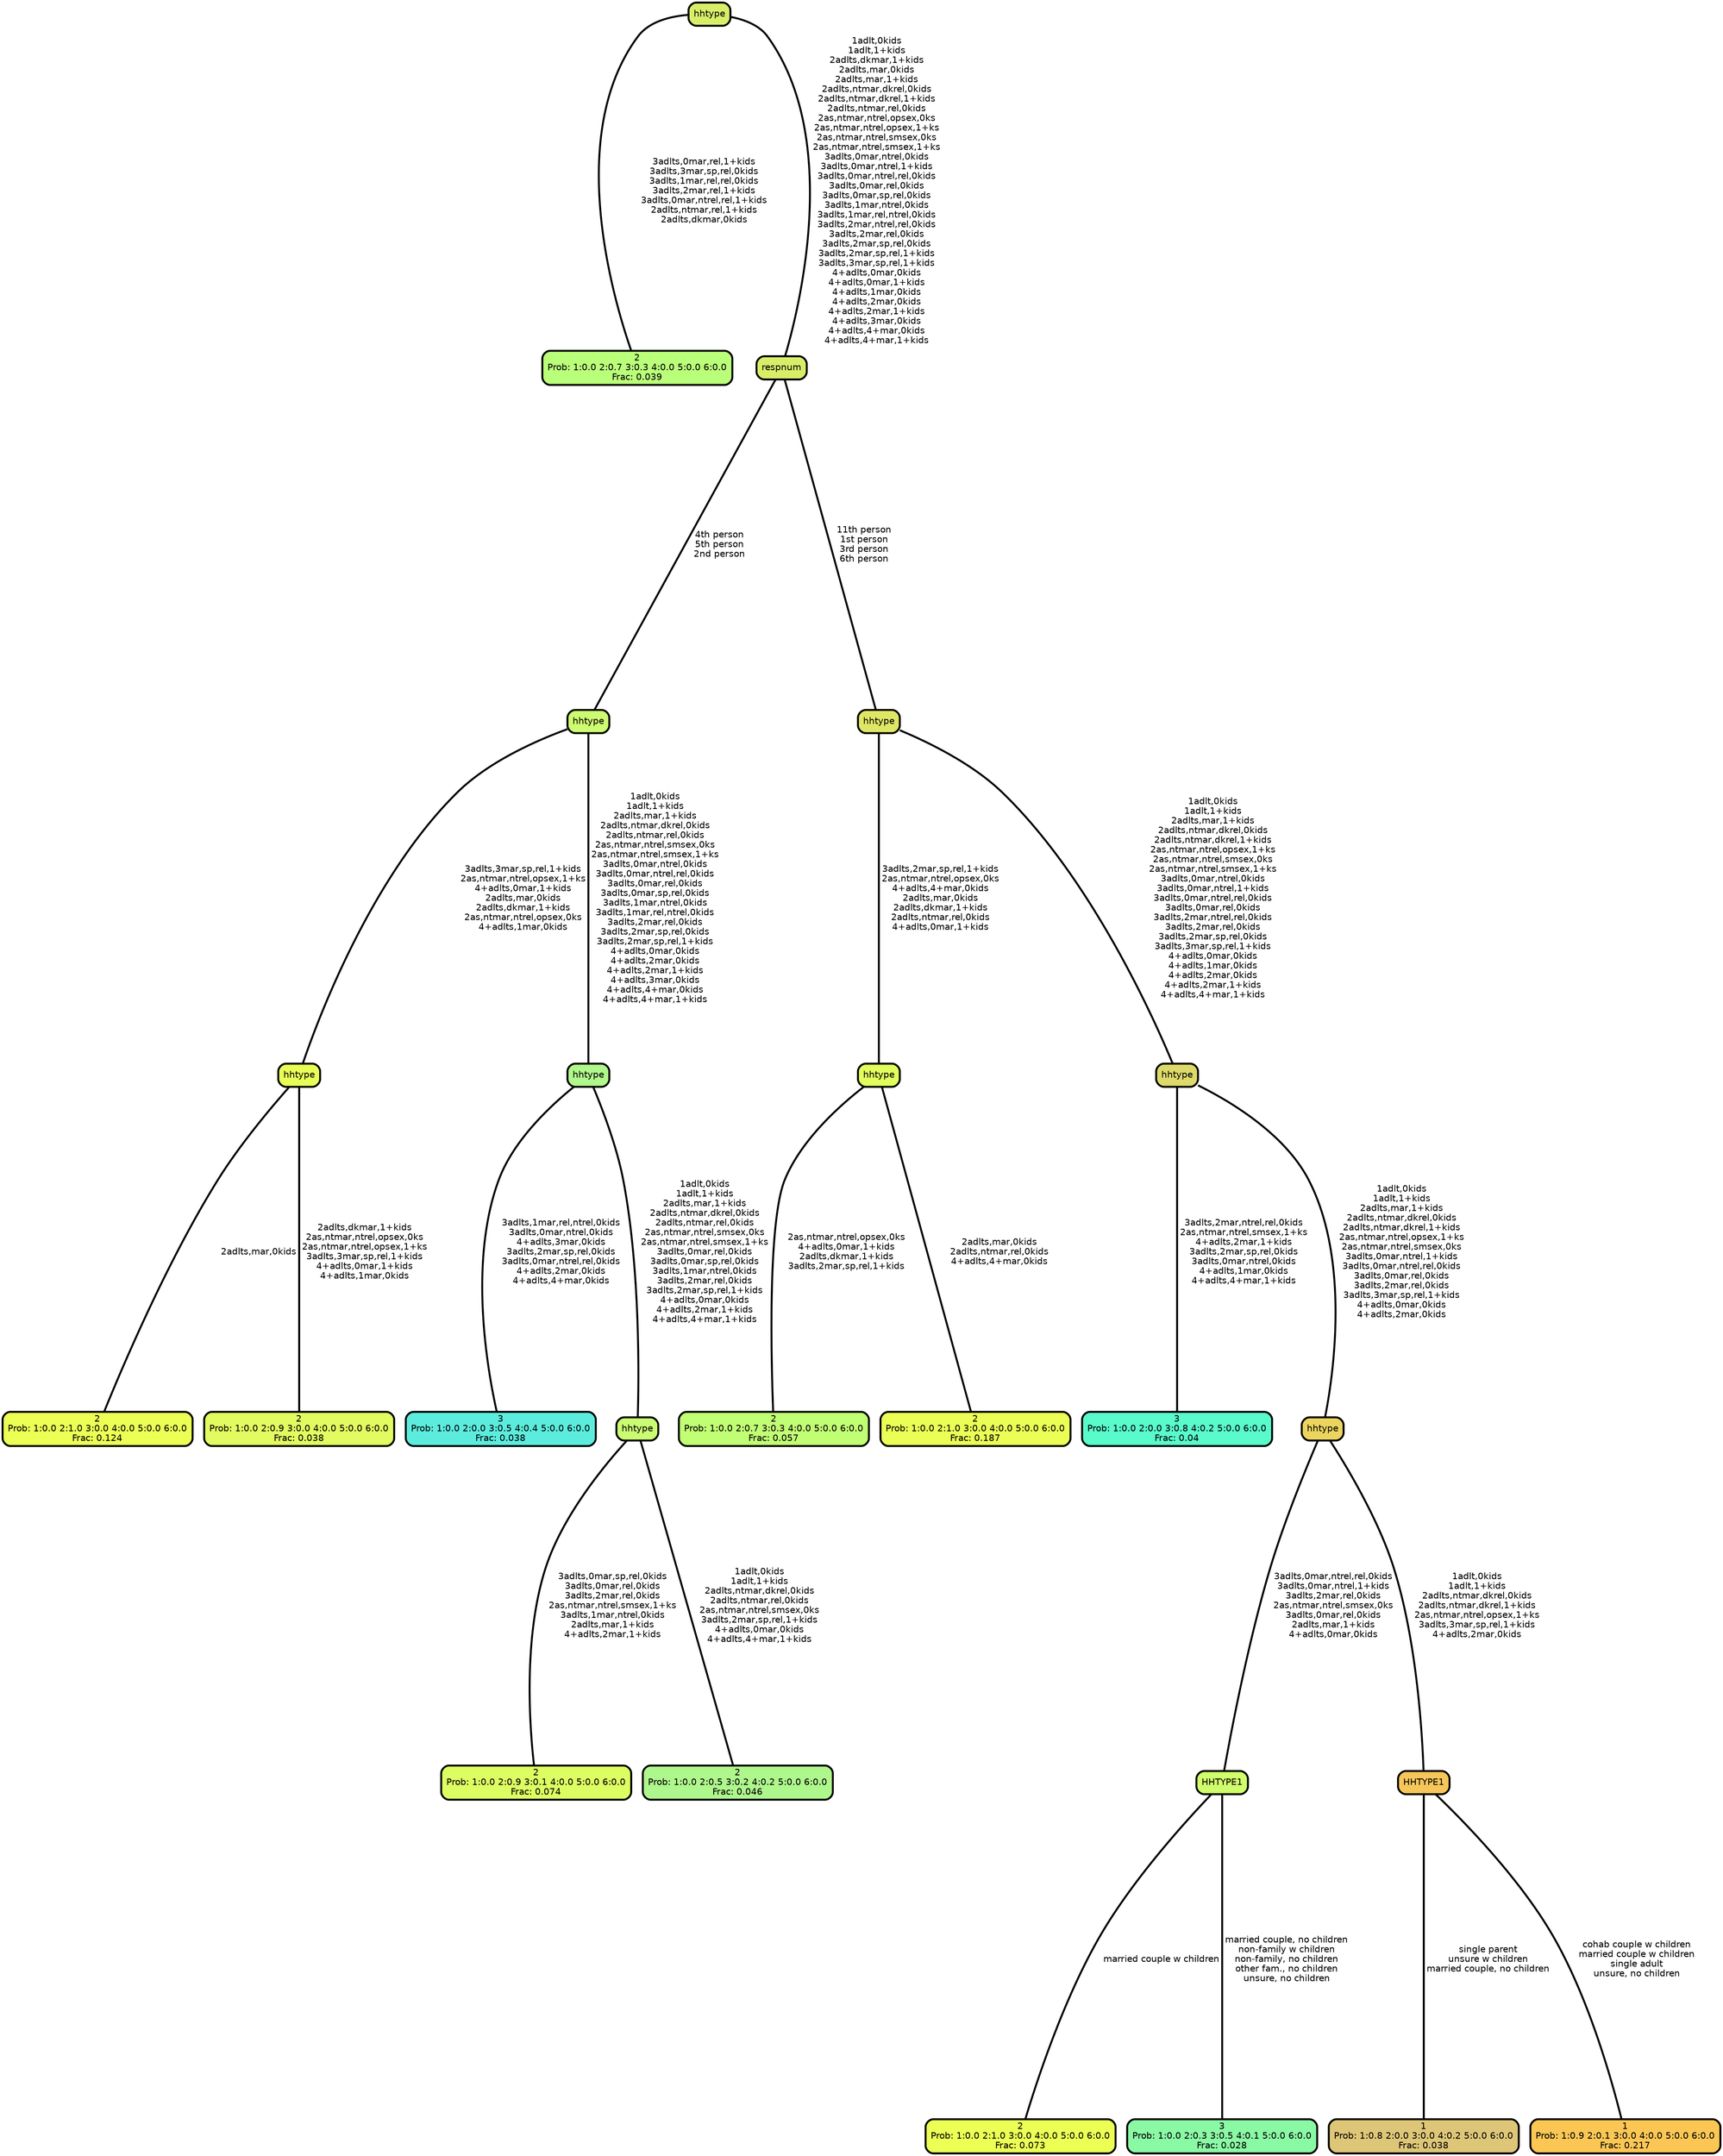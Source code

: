 graph Tree {
node [shape=box, style="filled, rounded",color="black",penwidth="3",fontcolor="black",                 fontname=helvetica] ;
graph [ranksep="0 equally", splines=straight,                 bgcolor=transparent, dpi=200] ;
edge [fontname=helvetica, color=black] ;
0 [label="2
Prob: 1:0.0 2:0.7 3:0.3 4:0.0 5:0.0 6:0.0
Frac: 0.039", fillcolor="#b9ff79"] ;
1 [label="hhtype", fillcolor="#d7ee69"] ;
2 [label="2
Prob: 1:0.0 2:1.0 3:0.0 4:0.0 5:0.0 6:0.0
Frac: 0.124", fillcolor="#ebff55"] ;
3 [label="hhtype", fillcolor="#e8fe57"] ;
4 [label="2
Prob: 1:0.0 2:0.9 3:0.0 4:0.0 5:0.0 6:0.0
Frac: 0.038", fillcolor="#e1fb60"] ;
5 [label="hhtype", fillcolor="#cdfb71"] ;
6 [label="3
Prob: 1:0.0 2:0.0 3:0.5 4:0.4 5:0.0 6:0.0
Frac: 0.038", fillcolor="#5cecdd"] ;
7 [label="hhtype", fillcolor="#b0f88b"] ;
8 [label="2
Prob: 1:0.0 2:0.9 3:0.1 4:0.0 5:0.0 6:0.0
Frac: 0.074", fillcolor="#dcfe62"] ;
9 [label="hhtype", fillcolor="#cafb72"] ;
10 [label="2
Prob: 1:0.0 2:0.5 3:0.2 4:0.2 5:0.0 6:0.0
Frac: 0.046", fillcolor="#aef78c"] ;
11 [label="respnum", fillcolor="#d8ee69"] ;
12 [label="2
Prob: 1:0.0 2:0.7 3:0.3 4:0.0 5:0.0 6:0.0
Frac: 0.057", fillcolor="#c0fe74"] ;
13 [label="hhtype", fillcolor="#e0fe5c"] ;
14 [label="2
Prob: 1:0.0 2:1.0 3:0.0 4:0.0 5:0.0 6:0.0
Frac: 0.187", fillcolor="#eafe55"] ;
15 [label="hhtype", fillcolor="#dee765"] ;
16 [label="3
Prob: 1:0.0 2:0.0 3:0.8 4:0.2 5:0.0 6:0.0
Frac: 0.04", fillcolor="#59fbca"] ;
17 [label="hhtype", fillcolor="#ddd96a"] ;
18 [label="2
Prob: 1:0.0 2:1.0 3:0.0 4:0.0 5:0.0 6:0.0
Frac: 0.073", fillcolor="#ebff55"] ;
19 [label="HHTYPE1", fillcolor="#d0fd6b"] ;
20 [label="3
Prob: 1:0.0 2:0.3 3:0.5 4:0.1 5:0.0 6:0.0
Frac: 0.028", fillcolor="#8af9a4"] ;
21 [label="hhtype", fillcolor="#ecd55f"] ;
22 [label="1
Prob: 1:0.8 2:0.0 3:0.0 4:0.2 5:0.0 6:0.0
Frac: 0.038", fillcolor="#dec678"] ;
23 [label="HHTYPE1", fillcolor="#f7c65a"] ;
24 [label="1
Prob: 1:0.9 2:0.1 3:0.0 4:0.0 5:0.0 6:0.0
Frac: 0.217", fillcolor="#fcc655"] ;
1 -- 0 [label=" 3adlts,0mar,rel,1+kids\n 3adlts,3mar,sp,rel,0kids\n 3adlts,1mar,rel,rel,0kids\n 3adlts,2mar,rel,1+kids\n 3adlts,0mar,ntrel,rel,1+kids\n 2adlts,ntmar,rel,1+kids\n 2adlts,dkmar,0kids",penwidth=3] ;
1 -- 11 [label=" 1adlt,0kids\n 1adlt,1+kids\n 2adlts,dkmar,1+kids\n 2adlts,mar,0kids\n 2adlts,mar,1+kids\n 2adlts,ntmar,dkrel,0kids\n 2adlts,ntmar,dkrel,1+kids\n 2adlts,ntmar,rel,0kids\n 2as,ntmar,ntrel,opsex,0ks\n 2as,ntmar,ntrel,opsex,1+ks\n 2as,ntmar,ntrel,smsex,0ks\n 2as,ntmar,ntrel,smsex,1+ks\n 3adlts,0mar,ntrel,0kids\n 3adlts,0mar,ntrel,1+kids\n 3adlts,0mar,ntrel,rel,0kids\n 3adlts,0mar,rel,0kids\n 3adlts,0mar,sp,rel,0kids\n 3adlts,1mar,ntrel,0kids\n 3adlts,1mar,rel,ntrel,0kids\n 3adlts,2mar,ntrel,rel,0kids\n 3adlts,2mar,rel,0kids\n 3adlts,2mar,sp,rel,0kids\n 3adlts,2mar,sp,rel,1+kids\n 3adlts,3mar,sp,rel,1+kids\n 4+adlts,0mar,0kids\n 4+adlts,0mar,1+kids\n 4+adlts,1mar,0kids\n 4+adlts,2mar,0kids\n 4+adlts,2mar,1+kids\n 4+adlts,3mar,0kids\n 4+adlts,4+mar,0kids\n 4+adlts,4+mar,1+kids",penwidth=3] ;
3 -- 2 [label=" 2adlts,mar,0kids",penwidth=3] ;
3 -- 4 [label=" 2adlts,dkmar,1+kids\n 2as,ntmar,ntrel,opsex,0ks\n 2as,ntmar,ntrel,opsex,1+ks\n 3adlts,3mar,sp,rel,1+kids\n 4+adlts,0mar,1+kids\n 4+adlts,1mar,0kids",penwidth=3] ;
5 -- 3 [label=" 3adlts,3mar,sp,rel,1+kids\n 2as,ntmar,ntrel,opsex,1+ks\n 4+adlts,0mar,1+kids\n 2adlts,mar,0kids\n 2adlts,dkmar,1+kids\n 2as,ntmar,ntrel,opsex,0ks\n 4+adlts,1mar,0kids",penwidth=3] ;
5 -- 7 [label=" 1adlt,0kids\n 1adlt,1+kids\n 2adlts,mar,1+kids\n 2adlts,ntmar,dkrel,0kids\n 2adlts,ntmar,rel,0kids\n 2as,ntmar,ntrel,smsex,0ks\n 2as,ntmar,ntrel,smsex,1+ks\n 3adlts,0mar,ntrel,0kids\n 3adlts,0mar,ntrel,rel,0kids\n 3adlts,0mar,rel,0kids\n 3adlts,0mar,sp,rel,0kids\n 3adlts,1mar,ntrel,0kids\n 3adlts,1mar,rel,ntrel,0kids\n 3adlts,2mar,rel,0kids\n 3adlts,2mar,sp,rel,0kids\n 3adlts,2mar,sp,rel,1+kids\n 4+adlts,0mar,0kids\n 4+adlts,2mar,0kids\n 4+adlts,2mar,1+kids\n 4+adlts,3mar,0kids\n 4+adlts,4+mar,0kids\n 4+adlts,4+mar,1+kids",penwidth=3] ;
7 -- 6 [label=" 3adlts,1mar,rel,ntrel,0kids\n 3adlts,0mar,ntrel,0kids\n 4+adlts,3mar,0kids\n 3adlts,2mar,sp,rel,0kids\n 3adlts,0mar,ntrel,rel,0kids\n 4+adlts,2mar,0kids\n 4+adlts,4+mar,0kids",penwidth=3] ;
7 -- 9 [label=" 1adlt,0kids\n 1adlt,1+kids\n 2adlts,mar,1+kids\n 2adlts,ntmar,dkrel,0kids\n 2adlts,ntmar,rel,0kids\n 2as,ntmar,ntrel,smsex,0ks\n 2as,ntmar,ntrel,smsex,1+ks\n 3adlts,0mar,rel,0kids\n 3adlts,0mar,sp,rel,0kids\n 3adlts,1mar,ntrel,0kids\n 3adlts,2mar,rel,0kids\n 3adlts,2mar,sp,rel,1+kids\n 4+adlts,0mar,0kids\n 4+adlts,2mar,1+kids\n 4+adlts,4+mar,1+kids",penwidth=3] ;
9 -- 8 [label=" 3adlts,0mar,sp,rel,0kids\n 3adlts,0mar,rel,0kids\n 3adlts,2mar,rel,0kids\n 2as,ntmar,ntrel,smsex,1+ks\n 3adlts,1mar,ntrel,0kids\n 2adlts,mar,1+kids\n 4+adlts,2mar,1+kids",penwidth=3] ;
9 -- 10 [label=" 1adlt,0kids\n 1adlt,1+kids\n 2adlts,ntmar,dkrel,0kids\n 2adlts,ntmar,rel,0kids\n 2as,ntmar,ntrel,smsex,0ks\n 3adlts,2mar,sp,rel,1+kids\n 4+adlts,0mar,0kids\n 4+adlts,4+mar,1+kids",penwidth=3] ;
11 -- 5 [label=" 4th person\n 5th person\n 2nd person",penwidth=3] ;
11 -- 15 [label=" 11th person\n 1st person\n 3rd person\n 6th person",penwidth=3] ;
13 -- 12 [label=" 2as,ntmar,ntrel,opsex,0ks\n 4+adlts,0mar,1+kids\n 2adlts,dkmar,1+kids\n 3adlts,2mar,sp,rel,1+kids",penwidth=3] ;
13 -- 14 [label=" 2adlts,mar,0kids\n 2adlts,ntmar,rel,0kids\n 4+adlts,4+mar,0kids",penwidth=3] ;
15 -- 13 [label=" 3adlts,2mar,sp,rel,1+kids\n 2as,ntmar,ntrel,opsex,0ks\n 4+adlts,4+mar,0kids\n 2adlts,mar,0kids\n 2adlts,dkmar,1+kids\n 2adlts,ntmar,rel,0kids\n 4+adlts,0mar,1+kids",penwidth=3] ;
15 -- 17 [label=" 1adlt,0kids\n 1adlt,1+kids\n 2adlts,mar,1+kids\n 2adlts,ntmar,dkrel,0kids\n 2adlts,ntmar,dkrel,1+kids\n 2as,ntmar,ntrel,opsex,1+ks\n 2as,ntmar,ntrel,smsex,0ks\n 2as,ntmar,ntrel,smsex,1+ks\n 3adlts,0mar,ntrel,0kids\n 3adlts,0mar,ntrel,1+kids\n 3adlts,0mar,ntrel,rel,0kids\n 3adlts,0mar,rel,0kids\n 3adlts,2mar,ntrel,rel,0kids\n 3adlts,2mar,rel,0kids\n 3adlts,2mar,sp,rel,0kids\n 3adlts,3mar,sp,rel,1+kids\n 4+adlts,0mar,0kids\n 4+adlts,1mar,0kids\n 4+adlts,2mar,0kids\n 4+adlts,2mar,1+kids\n 4+adlts,4+mar,1+kids",penwidth=3] ;
17 -- 16 [label=" 3adlts,2mar,ntrel,rel,0kids\n 2as,ntmar,ntrel,smsex,1+ks\n 4+adlts,2mar,1+kids\n 3adlts,2mar,sp,rel,0kids\n 3adlts,0mar,ntrel,0kids\n 4+adlts,1mar,0kids\n 4+adlts,4+mar,1+kids",penwidth=3] ;
17 -- 21 [label=" 1adlt,0kids\n 1adlt,1+kids\n 2adlts,mar,1+kids\n 2adlts,ntmar,dkrel,0kids\n 2adlts,ntmar,dkrel,1+kids\n 2as,ntmar,ntrel,opsex,1+ks\n 2as,ntmar,ntrel,smsex,0ks\n 3adlts,0mar,ntrel,1+kids\n 3adlts,0mar,ntrel,rel,0kids\n 3adlts,0mar,rel,0kids\n 3adlts,2mar,rel,0kids\n 3adlts,3mar,sp,rel,1+kids\n 4+adlts,0mar,0kids\n 4+adlts,2mar,0kids",penwidth=3] ;
19 -- 18 [label=" married couple w children",penwidth=3] ;
19 -- 20 [label=" married couple, no children\n non-family w children\n non-family, no children\n other fam., no children\n unsure, no children",penwidth=3] ;
21 -- 19 [label=" 3adlts,0mar,ntrel,rel,0kids\n 3adlts,0mar,ntrel,1+kids\n 3adlts,2mar,rel,0kids\n 2as,ntmar,ntrel,smsex,0ks\n 3adlts,0mar,rel,0kids\n 2adlts,mar,1+kids\n 4+adlts,0mar,0kids",penwidth=3] ;
21 -- 23 [label=" 1adlt,0kids\n 1adlt,1+kids\n 2adlts,ntmar,dkrel,0kids\n 2adlts,ntmar,dkrel,1+kids\n 2as,ntmar,ntrel,opsex,1+ks\n 3adlts,3mar,sp,rel,1+kids\n 4+adlts,2mar,0kids",penwidth=3] ;
23 -- 22 [label=" single parent\n unsure w children\n married couple, no children",penwidth=3] ;
23 -- 24 [label=" cohab couple w children\n married couple w children\n single adult\n unsure, no children",penwidth=3] ;
{rank = same;}}